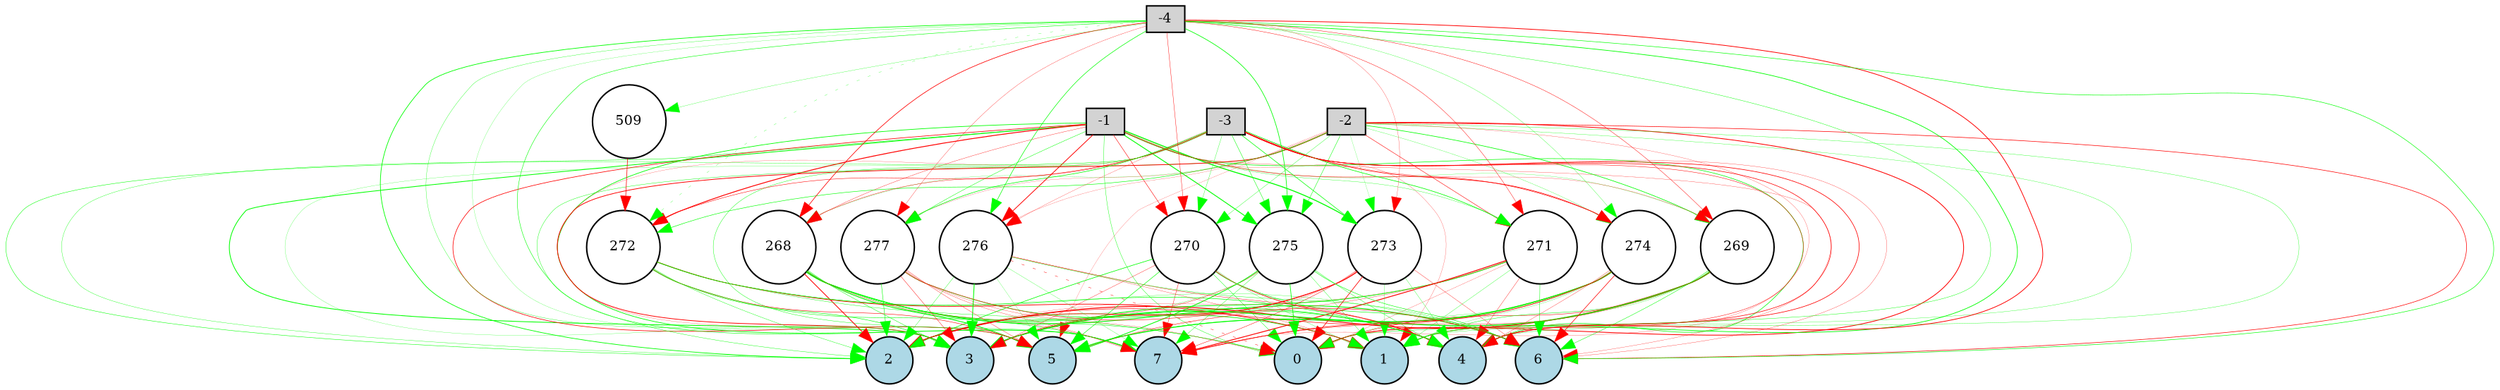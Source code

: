 digraph {
	node [fontsize=9 height=0.2 shape=circle width=0.2]
	-1 [fillcolor=lightgray shape=box style=filled]
	-2 [fillcolor=lightgray shape=box style=filled]
	-3 [fillcolor=lightgray shape=box style=filled]
	-4 [fillcolor=lightgray shape=box style=filled]
	0 [fillcolor=lightblue style=filled]
	1 [fillcolor=lightblue style=filled]
	2 [fillcolor=lightblue style=filled]
	3 [fillcolor=lightblue style=filled]
	4 [fillcolor=lightblue style=filled]
	5 [fillcolor=lightblue style=filled]
	6 [fillcolor=lightblue style=filled]
	7 [fillcolor=lightblue style=filled]
	268 [fillcolor=white style=filled]
	269 [fillcolor=white style=filled]
	270 [fillcolor=white style=filled]
	271 [fillcolor=white style=filled]
	272 [fillcolor=white style=filled]
	273 [fillcolor=white style=filled]
	274 [fillcolor=white style=filled]
	275 [fillcolor=white style=filled]
	276 [fillcolor=white style=filled]
	277 [fillcolor=white style=filled]
	509 [fillcolor=white style=filled]
	-1 -> 268 [color=red penwidth=0.18377860079418257 style=solid]
	-1 -> 269 [color=green penwidth=0.1308567489735342 style=solid]
	-1 -> 270 [color=red penwidth=0.28901809810494566 style=solid]
	-1 -> 271 [color=green penwidth=0.17152728763421715 style=solid]
	-1 -> 272 [color=red penwidth=0.5852270982634298 style=solid]
	-1 -> 273 [color=green penwidth=0.6537753080037297 style=solid]
	-1 -> 274 [color=red penwidth=0.29312000473967875 style=solid]
	-1 -> 275 [color=green penwidth=0.5515980175795957 style=solid]
	-1 -> 276 [color=red penwidth=0.48631955766702606 style=solid]
	-1 -> 277 [color=green penwidth=0.24424565645700075 style=solid]
	-2 -> 268 [color=green penwidth=0.11590730128732135 style=solid]
	-2 -> 269 [color=green penwidth=0.39464225807038944 style=solid]
	-2 -> 270 [color=green penwidth=0.17837067799547268 style=solid]
	-2 -> 271 [color=red penwidth=0.28146970635921975 style=solid]
	-2 -> 272 [color=green penwidth=0.30994227572760186 style=solid]
	-2 -> 273 [color=green penwidth=0.11037781278481341 style=solid]
	-2 -> 274 [color=green penwidth=0.14223833907635475 style=solid]
	-2 -> 275 [color=green penwidth=0.25890240966576944 style=solid]
	-2 -> 276 [color=red penwidth=0.10850154238199618 style=solid]
	-2 -> 277 [color=red penwidth=0.10235145140580579 style=solid]
	-3 -> 268 [color=red penwidth=0.21710206674670496 style=solid]
	-3 -> 269 [color=red penwidth=0.13719578877151295 style=solid]
	-3 -> 270 [color=green penwidth=0.17501836096342596 style=solid]
	-3 -> 271 [color=green penwidth=0.38979333531621374 style=solid]
	-3 -> 272 [color=red penwidth=0.26991359590562725 style=solid]
	-3 -> 273 [color=green penwidth=0.3587434353125517 style=solid]
	-3 -> 274 [color=red penwidth=0.39735695685360084 style=solid]
	-3 -> 275 [color=green penwidth=0.26420305313538495 style=solid]
	-3 -> 276 [color=red penwidth=0.12983802470761166 style=solid]
	-3 -> 277 [color=green penwidth=0.36573046254509134 style=solid]
	-4 -> 268 [color=red penwidth=0.4028892025947475 style=solid]
	-4 -> 269 [color=red penwidth=0.23514659256963497 style=solid]
	-4 -> 270 [color=red penwidth=0.23137355674604065 style=solid]
	-4 -> 271 [color=red penwidth=0.23063431981173038 style=solid]
	-4 -> 272 [color=green penwidth=0.1416333287568261 style=dotted]
	-4 -> 273 [color=red penwidth=0.14142631599098965 style=solid]
	-4 -> 274 [color=green penwidth=0.15707312942833618 style=solid]
	-4 -> 275 [color=green penwidth=0.4096062945173913 style=solid]
	-4 -> 276 [color=green penwidth=0.3521835733582295 style=solid]
	-4 -> 277 [color=red penwidth=0.15897938751320842 style=solid]
	268 -> 0 [color=green penwidth=0.24388146306501052 style=solid]
	268 -> 1 [color=green penwidth=0.36843887140713516 style=solid]
	268 -> 2 [color=red penwidth=0.5317752276250295 style=solid]
	268 -> 3 [color=green penwidth=0.24499257817861073 style=solid]
	268 -> 4 [color=green penwidth=0.38497477019354265 style=solid]
	268 -> 5 [color=green penwidth=0.5229759517219056 style=solid]
	268 -> 6 [color=green penwidth=0.5288791683660492 style=solid]
	268 -> 7 [color=red penwidth=0.1574534018782429 style=solid]
	269 -> 0 [color=red penwidth=0.2750045638691847 style=solid]
	269 -> 1 [color=green penwidth=0.25513796286358537 style=solid]
	269 -> 2 [color=red penwidth=0.5867530258883985 style=solid]
	269 -> 3 [color=green penwidth=0.10818717734508304 style=solid]
	269 -> 4 [color=green penwidth=0.13351804033157605 style=solid]
	269 -> 5 [color=green penwidth=0.5968554581897993 style=solid]
	269 -> 6 [color=green penwidth=0.25647601575557444 style=solid]
	269 -> 7 [color=red penwidth=0.19889026750498418 style=solid]
	270 -> 0 [color=green penwidth=0.23592515462092456 style=solid]
	270 -> 1 [color=green penwidth=0.15209265119172982 style=solid]
	270 -> 2 [color=green penwidth=0.3891729815152274 style=solid]
	270 -> 3 [color=red penwidth=0.18565284315754177 style=solid]
	270 -> 4 [color=red penwidth=0.42643813953053633 style=solid]
	270 -> 5 [color=green penwidth=0.3189390375712667 style=solid]
	270 -> 6 [color=green penwidth=0.30510965018763614 style=solid]
	270 -> 7 [color=red penwidth=0.2344981587405449 style=solid]
	271 -> 0 [color=red penwidth=0.12233511034786103 style=solid]
	271 -> 1 [color=green penwidth=0.16809651898107839 style=solid]
	271 -> 2 [color=red penwidth=0.1308704704214649 style=solid]
	271 -> 3 [color=green penwidth=0.4621288069833749 style=solid]
	271 -> 4 [color=red penwidth=0.18804822806521004 style=solid]
	271 -> 5 [color=red penwidth=0.16204726616591594 style=solid]
	271 -> 6 [color=green penwidth=0.23781754922227769 style=solid]
	271 -> 7 [color=red penwidth=0.5696643336212138 style=solid]
	272 -> 0 [color=green penwidth=0.21421141161195517 style=solid]
	272 -> 1 [color=red penwidth=0.4482641508790165 style=solid]
	272 -> 2 [color=green penwidth=0.21137286181823245 style=solid]
	272 -> 3 [color=green penwidth=0.31293246375019246 style=solid]
	272 -> 4 [color=green penwidth=0.3357362363044879 style=solid]
	272 -> 5 [color=red penwidth=0.2886511158246956 style=solid]
	272 -> 6 [color=green penwidth=0.15601611111603358 style=solid]
	272 -> 7 [color=green penwidth=0.27684818550323564 style=solid]
	273 -> 0 [color=red penwidth=0.4117517789229075 style=solid]
	273 -> 1 [color=green penwidth=0.1377142462633789 style=solid]
	273 -> 2 [color=red penwidth=0.45995905153782357 style=solid]
	273 -> 3 [color=red penwidth=0.3550900087634514 style=solid]
	273 -> 4 [color=green penwidth=0.164039551741179 style=solid]
	273 -> 5 [color=red penwidth=0.15427260090789435 style=solid]
	273 -> 6 [color=red penwidth=0.18146627653896025 style=solid]
	273 -> 7 [color=red penwidth=0.24842857407433103 style=solid]
	274 -> 0 [color=green penwidth=0.15087347377692994 style=solid]
	274 -> 1 [color=green penwidth=0.12238439122413307 style=solid]
	274 -> 2 [color=red penwidth=0.32541394913733257 style=solid]
	274 -> 3 [color=green penwidth=0.6381376898641454 style=solid]
	274 -> 4 [color=red penwidth=0.16254539879912894 style=solid]
	274 -> 5 [color=green penwidth=0.2562070209610864 style=solid]
	274 -> 6 [color=red penwidth=0.36876168993339065 style=solid]
	274 -> 7 [color=red penwidth=0.42110858233547566 style=solid]
	275 -> 0 [color=green penwidth=0.41336608358437366 style=solid]
	275 -> 1 [color=green penwidth=0.1883187728581415 style=solid]
	275 -> 2 [color=green penwidth=0.1280478870596128 style=solid]
	275 -> 3 [color=red penwidth=0.20155508208265305 style=solid]
	275 -> 4 [color=green penwidth=0.2084209402997923 style=solid]
	275 -> 5 [color=green penwidth=0.5092086825142254 style=solid]
	275 -> 6 [color=green penwidth=0.29785082353212483 style=solid]
	275 -> 7 [color=green penwidth=0.20280676175046175 style=solid]
	276 -> 0 [color=red penwidth=0.23670954209522957 style=dotted]
	276 -> 1 [color=red penwidth=0.14878135832492587 style=solid]
	276 -> 2 [color=green penwidth=0.18911867310724428 style=solid]
	276 -> 3 [color=green penwidth=0.512952090537302 style=solid]
	276 -> 4 [color=red penwidth=0.2234913941813369 style=solid]
	276 -> 5 [color=green penwidth=0.1162723166618004 style=solid]
	276 -> 6 [color=green penwidth=0.21476144131775138 style=solid]
	276 -> 7 [color=green penwidth=0.1409392073772771 style=solid]
	277 -> 0 [color=red penwidth=0.14137604235003298 style=solid]
	277 -> 1 [color=green penwidth=0.1033479806515386 style=solid]
	277 -> 2 [color=green penwidth=0.28878285418542227 style=solid]
	277 -> 3 [color=red penwidth=0.2268176751725109 style=solid]
	277 -> 4 [color=green penwidth=0.2841824386379989 style=solid]
	277 -> 5 [color=red penwidth=0.18565168236025953 style=solid]
	277 -> 6 [color=red penwidth=0.28364995984365493 style=solid]
	277 -> 7 [color=red penwidth=0.1607032675593084 style=solid]
	-1 -> 0 [color=green penwidth=0.21937348367673948 style=solid]
	-1 -> 1 [color=red penwidth=0.12519910121205446 style=solid]
	-1 -> 2 [color=green penwidth=0.2678637725637537 style=solid]
	-1 -> 3 [color=green penwidth=0.505216601788487 style=solid]
	-1 -> 4 [color=green penwidth=0.3605901101779677 style=solid]
	-1 -> 5 [color=red penwidth=0.3923570168039998 style=solid]
	-1 -> 6 [color=red penwidth=0.1460388028182684 style=solid]
	-1 -> 7 [color=green penwidth=0.4290721880445828 style=solid]
	-2 -> 0 [color=red penwidth=0.5108316370336488 style=solid]
	-2 -> 1 [color=green penwidth=0.16600958948223016 style=solid]
	-2 -> 2 [color=green penwidth=0.21887939606549717 style=solid]
	-2 -> 3 [color=red penwidth=0.4757947391868875 style=solid]
	-2 -> 4 [color=green penwidth=0.18158563310818338 style=solid]
	-2 -> 5 [color=red penwidth=0.10211549410141117 style=solid]
	-2 -> 6 [color=red penwidth=0.36270968774438905 style=solid]
	-2 -> 7 [color=red penwidth=0.13183371886317274 style=solid]
	-3 -> 0 [color=red penwidth=0.258303054127082 style=solid]
	-3 -> 1 [color=red penwidth=0.3659896152635569 style=solid]
	-3 -> 2 [color=green penwidth=0.1870754574298878 style=solid]
	-3 -> 3 [color=green penwidth=0.12622247234652284 style=solid]
	-3 -> 4 [color=red penwidth=0.39398417081689885 style=solid]
	-3 -> 5 [color=red penwidth=0.11600359126628328 style=solid]
	-3 -> 6 [color=red penwidth=0.15393754183643876 style=solid]
	-3 -> 7 [color=green penwidth=0.22189984029683368 style=solid]
	-4 -> 0 [color=green penwidth=0.22487888397082492 style=solid]
	-4 -> 1 [color=green penwidth=0.434989621763995 style=solid]
	-4 -> 2 [color=green penwidth=0.43767179685235935 style=solid]
	-4 -> 3 [color=green penwidth=0.1782707540778028 style=solid]
	-4 -> 4 [color=red penwidth=0.48124210011904145 style=solid]
	-4 -> 5 [color=green penwidth=0.11877710807154954 style=solid]
	-4 -> 6 [color=green penwidth=0.3284877114868838 style=solid]
	-4 -> 7 [color=green penwidth=0.29402513832378485 style=solid]
	-4 -> 509 [color=green penwidth=0.14766230625001792 style=solid]
	509 -> 272 [color=red penwidth=0.376895554119858 style=solid]
}
